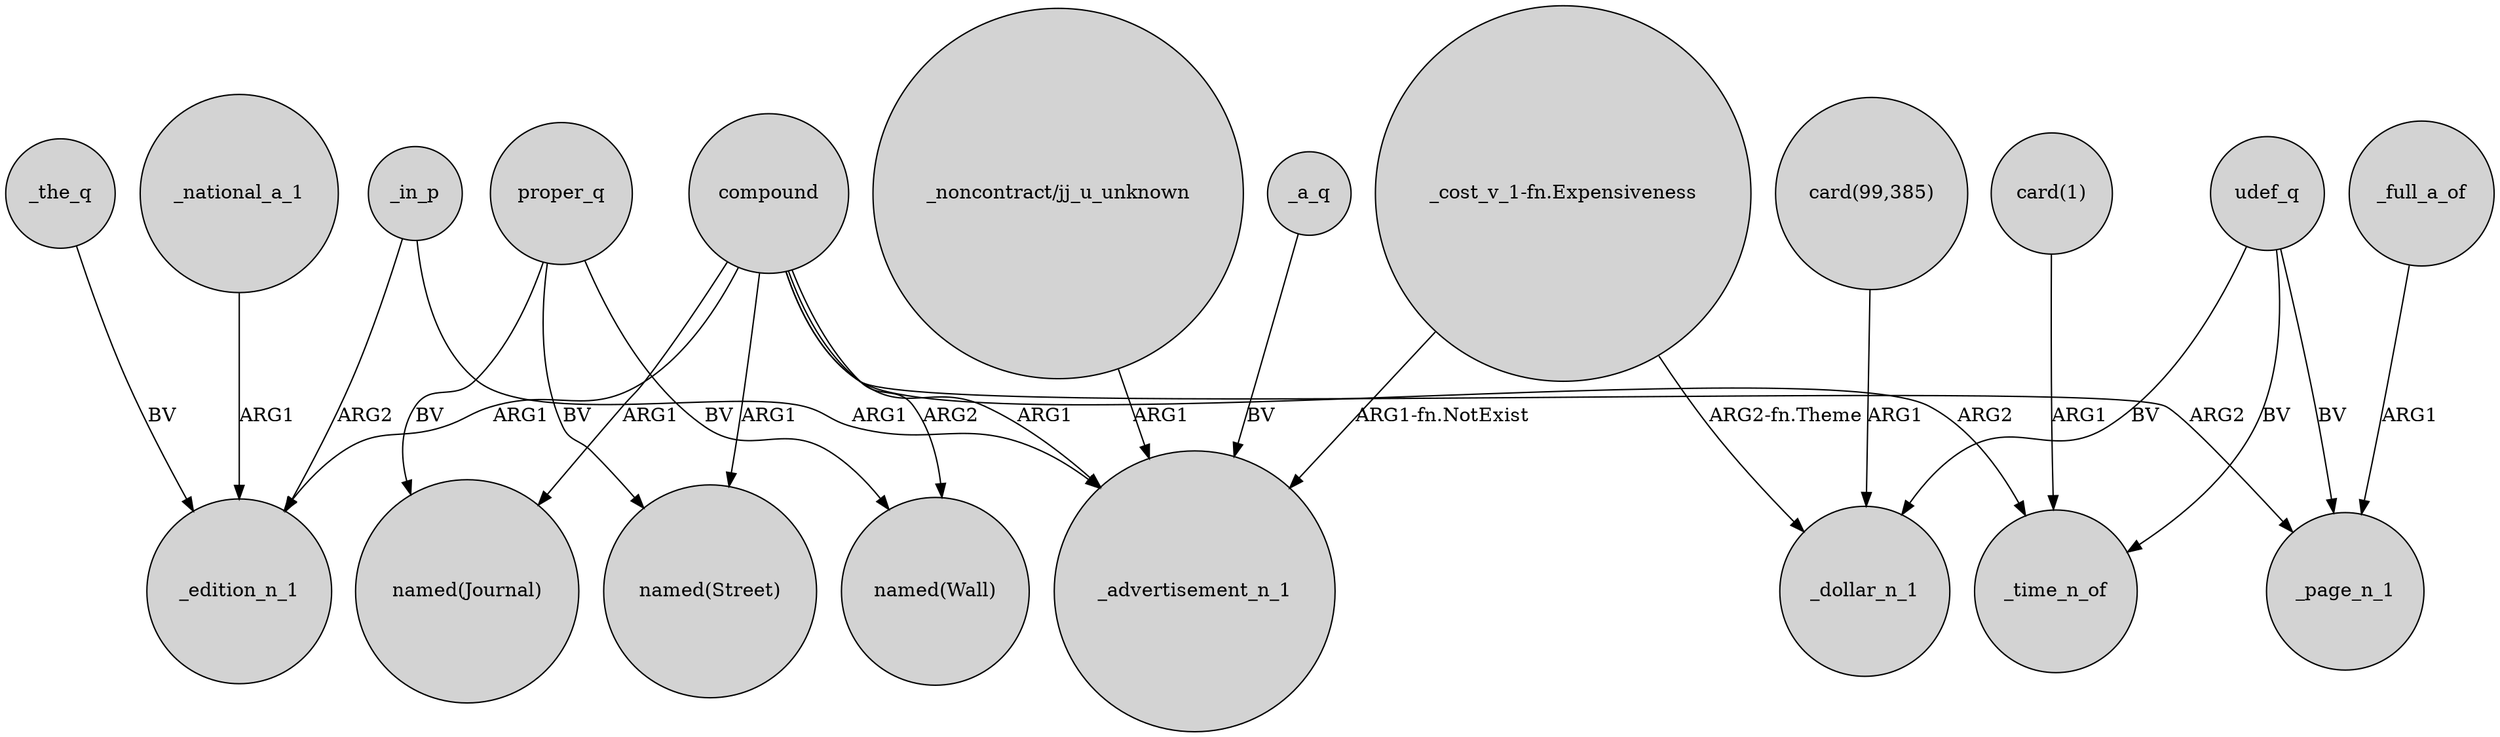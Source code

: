 digraph {
	node [shape=circle style=filled]
	_in_p -> _edition_n_1 [label=ARG2]
	_the_q -> _edition_n_1 [label=BV]
	compound -> "named(Journal)" [label=ARG1]
	compound -> "named(Street)" [label=ARG1]
	proper_q -> "named(Wall)" [label=BV]
	"card(99,385)" -> _dollar_n_1 [label=ARG1]
	"_cost_v_1-fn.Expensiveness" -> _advertisement_n_1 [label="ARG1-fn.NotExist"]
	_full_a_of -> _page_n_1 [label=ARG1]
	"card(1)" -> _time_n_of [label=ARG1]
	"_noncontract/jj_u_unknown" -> _advertisement_n_1 [label=ARG1]
	compound -> _edition_n_1 [label=ARG1]
	"_cost_v_1-fn.Expensiveness" -> _dollar_n_1 [label="ARG2-fn.Theme"]
	proper_q -> "named(Street)" [label=BV]
	compound -> _advertisement_n_1 [label=ARG1]
	compound -> "named(Wall)" [label=ARG2]
	_a_q -> _advertisement_n_1 [label=BV]
	udef_q -> _time_n_of [label=BV]
	_national_a_1 -> _edition_n_1 [label=ARG1]
	compound -> _time_n_of [label=ARG2]
	compound -> _page_n_1 [label=ARG2]
	_in_p -> _advertisement_n_1 [label=ARG1]
	udef_q -> _page_n_1 [label=BV]
	proper_q -> "named(Journal)" [label=BV]
	udef_q -> _dollar_n_1 [label=BV]
}
